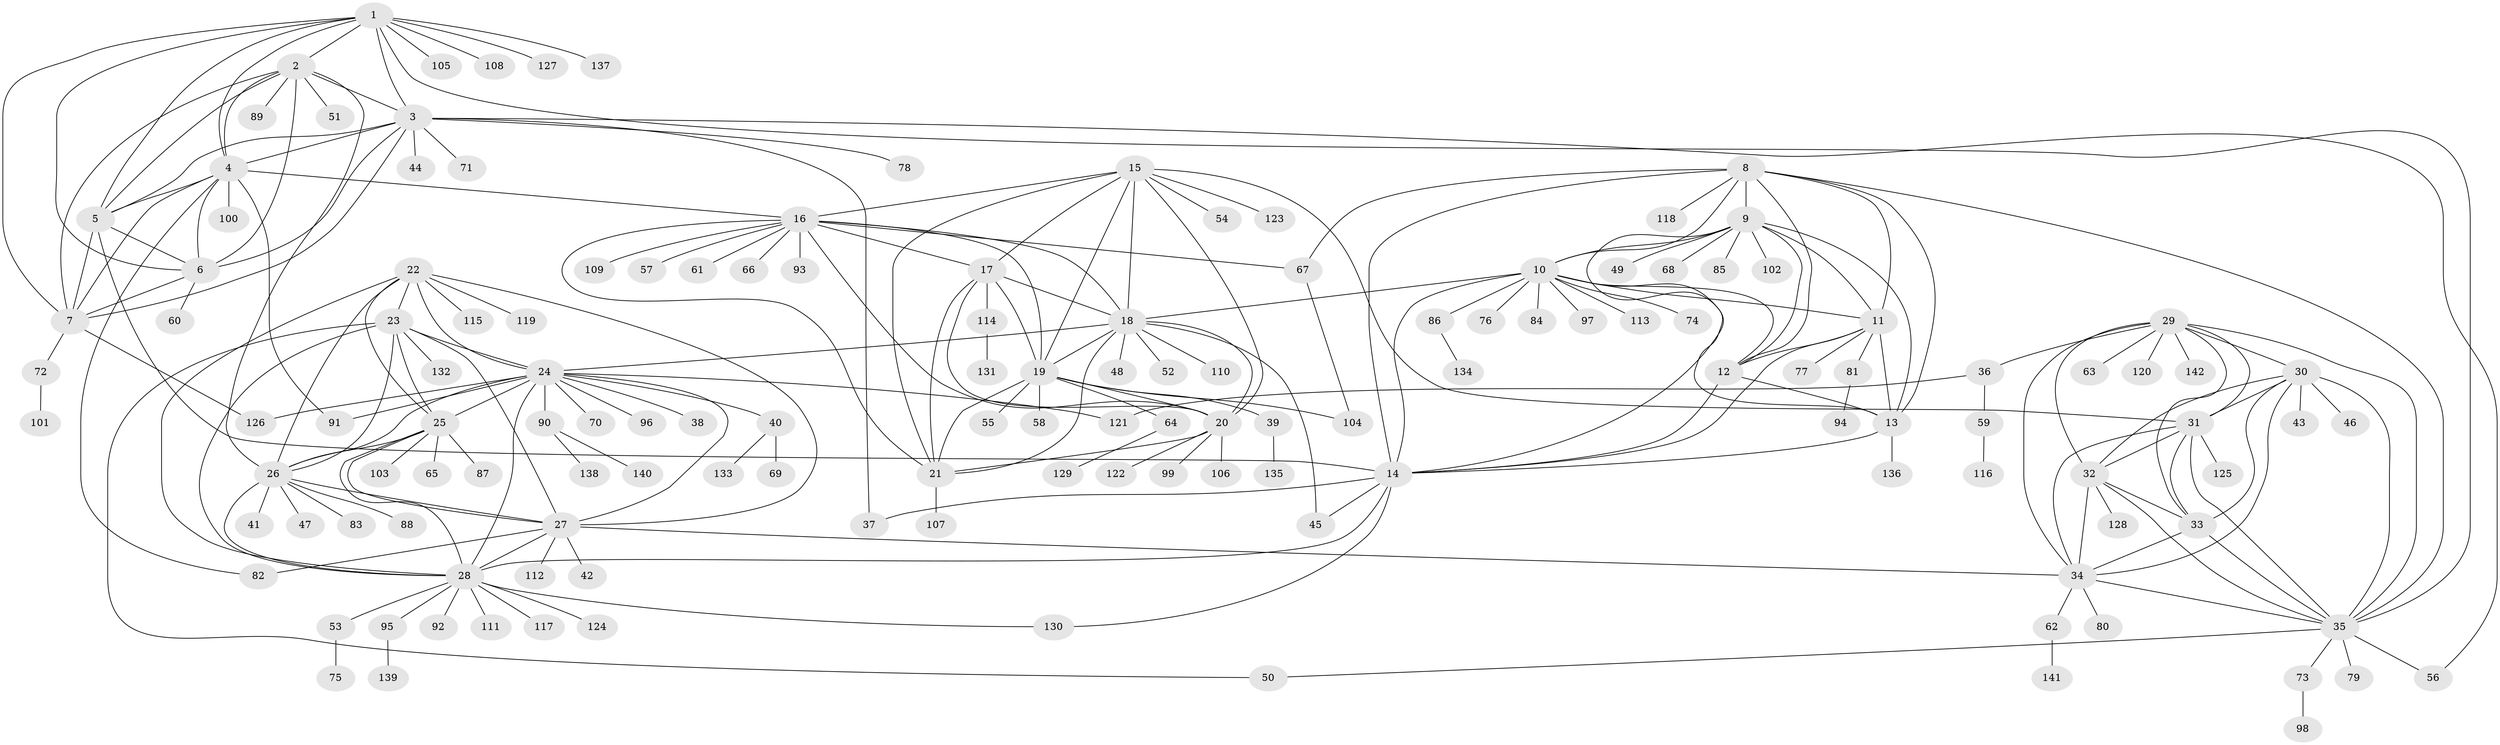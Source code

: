 // coarse degree distribution, {11: 0.035398230088495575, 10: 0.035398230088495575, 6: 0.035398230088495575, 5: 0.02654867256637168, 9: 0.05309734513274336, 7: 0.035398230088495575, 16: 0.008849557522123894, 14: 0.008849557522123894, 3: 0.017699115044247787, 1: 0.6283185840707964, 2: 0.11504424778761062}
// Generated by graph-tools (version 1.1) at 2025/52/02/27/25 19:52:21]
// undirected, 142 vertices, 233 edges
graph export_dot {
graph [start="1"]
  node [color=gray90,style=filled];
  1;
  2;
  3;
  4;
  5;
  6;
  7;
  8;
  9;
  10;
  11;
  12;
  13;
  14;
  15;
  16;
  17;
  18;
  19;
  20;
  21;
  22;
  23;
  24;
  25;
  26;
  27;
  28;
  29;
  30;
  31;
  32;
  33;
  34;
  35;
  36;
  37;
  38;
  39;
  40;
  41;
  42;
  43;
  44;
  45;
  46;
  47;
  48;
  49;
  50;
  51;
  52;
  53;
  54;
  55;
  56;
  57;
  58;
  59;
  60;
  61;
  62;
  63;
  64;
  65;
  66;
  67;
  68;
  69;
  70;
  71;
  72;
  73;
  74;
  75;
  76;
  77;
  78;
  79;
  80;
  81;
  82;
  83;
  84;
  85;
  86;
  87;
  88;
  89;
  90;
  91;
  92;
  93;
  94;
  95;
  96;
  97;
  98;
  99;
  100;
  101;
  102;
  103;
  104;
  105;
  106;
  107;
  108;
  109;
  110;
  111;
  112;
  113;
  114;
  115;
  116;
  117;
  118;
  119;
  120;
  121;
  122;
  123;
  124;
  125;
  126;
  127;
  128;
  129;
  130;
  131;
  132;
  133;
  134;
  135;
  136;
  137;
  138;
  139;
  140;
  141;
  142;
  1 -- 2;
  1 -- 3;
  1 -- 4;
  1 -- 5;
  1 -- 6;
  1 -- 7;
  1 -- 35;
  1 -- 105;
  1 -- 108;
  1 -- 127;
  1 -- 137;
  2 -- 3;
  2 -- 4;
  2 -- 5;
  2 -- 6;
  2 -- 7;
  2 -- 26;
  2 -- 51;
  2 -- 89;
  3 -- 4;
  3 -- 5;
  3 -- 6;
  3 -- 7;
  3 -- 37;
  3 -- 44;
  3 -- 56;
  3 -- 71;
  3 -- 78;
  4 -- 5;
  4 -- 6;
  4 -- 7;
  4 -- 16;
  4 -- 82;
  4 -- 91;
  4 -- 100;
  5 -- 6;
  5 -- 7;
  5 -- 14;
  6 -- 7;
  6 -- 60;
  7 -- 72;
  7 -- 126;
  8 -- 9;
  8 -- 10;
  8 -- 11;
  8 -- 12;
  8 -- 13;
  8 -- 14;
  8 -- 35;
  8 -- 67;
  8 -- 118;
  9 -- 10;
  9 -- 11;
  9 -- 12;
  9 -- 13;
  9 -- 14;
  9 -- 49;
  9 -- 68;
  9 -- 85;
  9 -- 102;
  10 -- 11;
  10 -- 12;
  10 -- 13;
  10 -- 14;
  10 -- 18;
  10 -- 74;
  10 -- 76;
  10 -- 84;
  10 -- 86;
  10 -- 97;
  10 -- 113;
  11 -- 12;
  11 -- 13;
  11 -- 14;
  11 -- 77;
  11 -- 81;
  12 -- 13;
  12 -- 14;
  13 -- 14;
  13 -- 136;
  14 -- 28;
  14 -- 37;
  14 -- 45;
  14 -- 130;
  15 -- 16;
  15 -- 17;
  15 -- 18;
  15 -- 19;
  15 -- 20;
  15 -- 21;
  15 -- 31;
  15 -- 54;
  15 -- 123;
  16 -- 17;
  16 -- 18;
  16 -- 19;
  16 -- 20;
  16 -- 21;
  16 -- 57;
  16 -- 61;
  16 -- 66;
  16 -- 67;
  16 -- 93;
  16 -- 109;
  17 -- 18;
  17 -- 19;
  17 -- 20;
  17 -- 21;
  17 -- 114;
  18 -- 19;
  18 -- 20;
  18 -- 21;
  18 -- 24;
  18 -- 45;
  18 -- 48;
  18 -- 52;
  18 -- 110;
  19 -- 20;
  19 -- 21;
  19 -- 39;
  19 -- 55;
  19 -- 58;
  19 -- 64;
  19 -- 104;
  20 -- 21;
  20 -- 99;
  20 -- 106;
  20 -- 122;
  21 -- 107;
  22 -- 23;
  22 -- 24;
  22 -- 25;
  22 -- 26;
  22 -- 27;
  22 -- 28;
  22 -- 115;
  22 -- 119;
  23 -- 24;
  23 -- 25;
  23 -- 26;
  23 -- 27;
  23 -- 28;
  23 -- 50;
  23 -- 132;
  24 -- 25;
  24 -- 26;
  24 -- 27;
  24 -- 28;
  24 -- 38;
  24 -- 40;
  24 -- 70;
  24 -- 90;
  24 -- 91;
  24 -- 96;
  24 -- 121;
  24 -- 126;
  25 -- 26;
  25 -- 27;
  25 -- 28;
  25 -- 65;
  25 -- 87;
  25 -- 103;
  26 -- 27;
  26 -- 28;
  26 -- 41;
  26 -- 47;
  26 -- 83;
  26 -- 88;
  27 -- 28;
  27 -- 34;
  27 -- 42;
  27 -- 82;
  27 -- 112;
  28 -- 53;
  28 -- 92;
  28 -- 95;
  28 -- 111;
  28 -- 117;
  28 -- 124;
  28 -- 130;
  29 -- 30;
  29 -- 31;
  29 -- 32;
  29 -- 33;
  29 -- 34;
  29 -- 35;
  29 -- 36;
  29 -- 63;
  29 -- 120;
  29 -- 142;
  30 -- 31;
  30 -- 32;
  30 -- 33;
  30 -- 34;
  30 -- 35;
  30 -- 43;
  30 -- 46;
  31 -- 32;
  31 -- 33;
  31 -- 34;
  31 -- 35;
  31 -- 125;
  32 -- 33;
  32 -- 34;
  32 -- 35;
  32 -- 128;
  33 -- 34;
  33 -- 35;
  34 -- 35;
  34 -- 62;
  34 -- 80;
  35 -- 50;
  35 -- 56;
  35 -- 73;
  35 -- 79;
  36 -- 59;
  36 -- 121;
  39 -- 135;
  40 -- 69;
  40 -- 133;
  53 -- 75;
  59 -- 116;
  62 -- 141;
  64 -- 129;
  67 -- 104;
  72 -- 101;
  73 -- 98;
  81 -- 94;
  86 -- 134;
  90 -- 138;
  90 -- 140;
  95 -- 139;
  114 -- 131;
}
